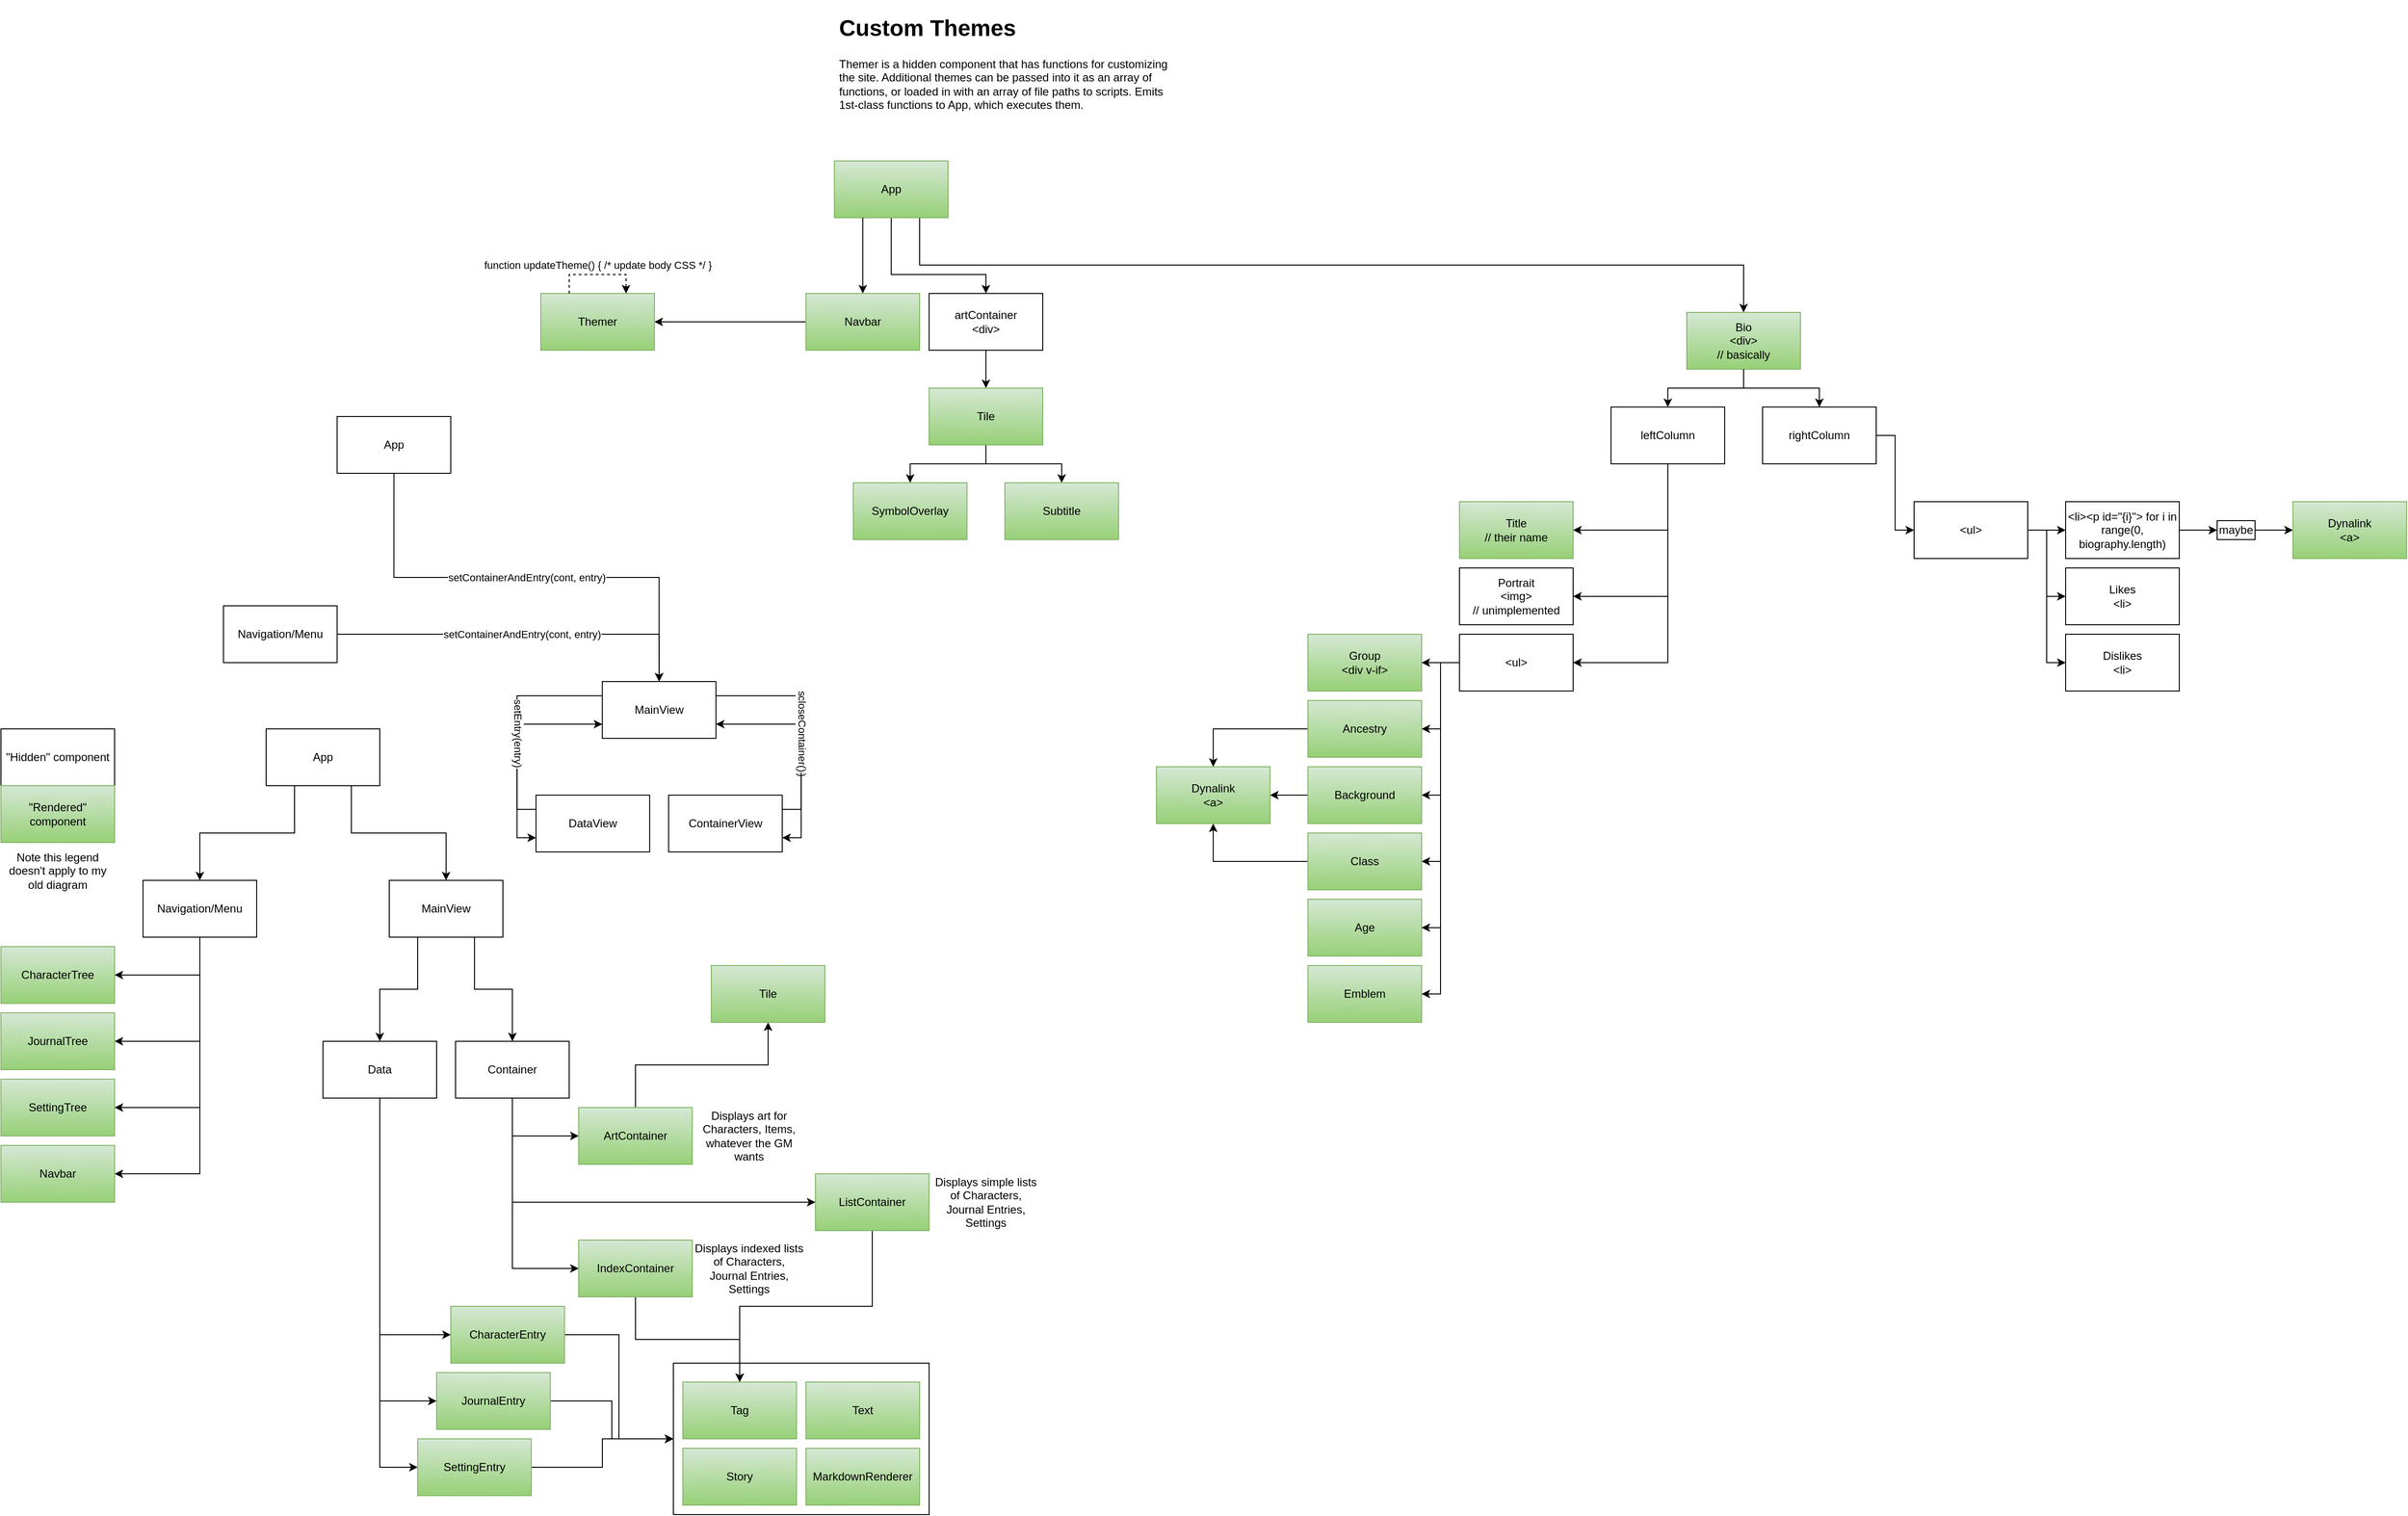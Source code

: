 <mxfile version="24.7.8" pages="2">
  <diagram name="components" id="ouwenbafjY0MVjLhUz1u">
    <mxGraphModel dx="4037" dy="3053" grid="1" gridSize="10" guides="1" tooltips="1" connect="1" arrows="1" fold="1" page="1" pageScale="1" pageWidth="850" pageHeight="1100" math="0" shadow="0">
      <root>
        <mxCell id="0" />
        <mxCell id="1" parent="0" />
        <mxCell id="Bl8FZD0ZV-Bx4sgZ9ev_-28" value="" style="rounded=0;whiteSpace=wrap;html=1;" vertex="1" parent="1">
          <mxGeometry x="-130" y="1310" width="270" height="160" as="geometry" />
        </mxCell>
        <mxCell id="5mgy_sJOqEItBZ4C_Sm8-16" style="edgeStyle=orthogonalEdgeStyle;rounded=0;orthogonalLoop=1;jettySize=auto;html=1;exitX=0.75;exitY=1;exitDx=0;exitDy=0;entryX=0.5;entryY=0;entryDx=0;entryDy=0;" parent="1" source="5mgy_sJOqEItBZ4C_Sm8-1" target="5mgy_sJOqEItBZ4C_Sm8-12" edge="1">
          <mxGeometry relative="1" as="geometry" />
        </mxCell>
        <mxCell id="5mgy_sJOqEItBZ4C_Sm8-19" style="edgeStyle=orthogonalEdgeStyle;rounded=0;orthogonalLoop=1;jettySize=auto;html=1;exitX=0.5;exitY=1;exitDx=0;exitDy=0;entryX=0.5;entryY=0;entryDx=0;entryDy=0;" parent="1" source="5mgy_sJOqEItBZ4C_Sm8-1" target="vN7V1DJsPOjtUJlF1pLi-1" edge="1">
          <mxGeometry relative="1" as="geometry">
            <Array as="points">
              <mxPoint x="100" y="160" />
              <mxPoint x="200" y="160" />
            </Array>
          </mxGeometry>
        </mxCell>
        <mxCell id="jE1srkqSyDaYgemKKpCi-2" value="" style="edgeStyle=orthogonalEdgeStyle;rounded=0;orthogonalLoop=1;jettySize=auto;html=1;exitX=0;exitY=0.5;exitDx=0;exitDy=0;entryX=1;entryY=0.5;entryDx=0;entryDy=0;" parent="1" source="5mgy_sJOqEItBZ4C_Sm8-2" target="jE1srkqSyDaYgemKKpCi-1" edge="1">
          <mxGeometry relative="1" as="geometry" />
        </mxCell>
        <mxCell id="5mgy_sJOqEItBZ4C_Sm8-1" value="App" style="rounded=0;whiteSpace=wrap;html=1;fillColor=#d5e8d4;strokeColor=#82b366;gradientColor=#97d077;fontColor=#000000;" parent="1" vertex="1">
          <mxGeometry x="40" y="40" width="120" height="60" as="geometry" />
        </mxCell>
        <mxCell id="5mgy_sJOqEItBZ4C_Sm8-15" style="edgeStyle=orthogonalEdgeStyle;rounded=0;orthogonalLoop=1;jettySize=auto;html=1;exitX=0.25;exitY=1;exitDx=0;exitDy=0;" parent="1" source="5mgy_sJOqEItBZ4C_Sm8-1" target="5mgy_sJOqEItBZ4C_Sm8-2" edge="1">
          <mxGeometry relative="1" as="geometry" />
        </mxCell>
        <mxCell id="5mgy_sJOqEItBZ4C_Sm8-2" value="Navbar" style="rounded=0;whiteSpace=wrap;html=1;fillColor=#d5e8d4;strokeColor=#82b366;gradientColor=#97d077;fontColor=#000000;" parent="1" vertex="1">
          <mxGeometry x="10" y="180" width="120" height="60" as="geometry" />
        </mxCell>
        <mxCell id="5mgy_sJOqEItBZ4C_Sm8-3" value="Age" style="rounded=0;whiteSpace=wrap;html=1;fillColor=#d5e8d4;strokeColor=#82b366;gradientColor=#97d077;fontColor=#000000;" parent="1" vertex="1">
          <mxGeometry x="540" y="820" width="120" height="60" as="geometry" />
        </mxCell>
        <mxCell id="5mgy_sJOqEItBZ4C_Sm8-4" value="Dynalink&lt;br&gt;&amp;lt;a&amp;gt;" style="rounded=0;whiteSpace=wrap;html=1;fillColor=#d5e8d4;strokeColor=#82b366;gradientColor=#97d077;fontColor=#000000;" parent="1" vertex="1">
          <mxGeometry x="380" y="680" width="120" height="60" as="geometry" />
        </mxCell>
        <mxCell id="5mgy_sJOqEItBZ4C_Sm8-14" style="edgeStyle=orthogonalEdgeStyle;rounded=0;orthogonalLoop=1;jettySize=auto;html=1;entryX=0.5;entryY=0;entryDx=0;entryDy=0;" parent="1" source="5mgy_sJOqEItBZ4C_Sm8-7" target="5mgy_sJOqEItBZ4C_Sm8-9" edge="1">
          <mxGeometry relative="1" as="geometry" />
        </mxCell>
        <mxCell id="ksdL5RVhRU_loUHVLGZt-2" value="" style="edgeStyle=orthogonalEdgeStyle;rounded=0;orthogonalLoop=1;jettySize=auto;html=1;" parent="1" source="5mgy_sJOqEItBZ4C_Sm8-7" target="ksdL5RVhRU_loUHVLGZt-1" edge="1">
          <mxGeometry relative="1" as="geometry" />
        </mxCell>
        <mxCell id="5mgy_sJOqEItBZ4C_Sm8-7" value="Tile" style="rounded=0;whiteSpace=wrap;html=1;fillColor=#d5e8d4;strokeColor=#82b366;gradientColor=#97d077;fontColor=#000000;" parent="1" vertex="1">
          <mxGeometry x="140" y="280" width="120" height="60" as="geometry" />
        </mxCell>
        <mxCell id="5mgy_sJOqEItBZ4C_Sm8-9" value="Subtitle" style="rounded=0;whiteSpace=wrap;html=1;fillColor=#d5e8d4;strokeColor=#82b366;gradientColor=#97d077;fontColor=#000000;" parent="1" vertex="1">
          <mxGeometry x="220" y="380" width="120" height="60" as="geometry" />
        </mxCell>
        <mxCell id="5mgy_sJOqEItBZ4C_Sm8-11" value="Emblem" style="rounded=0;whiteSpace=wrap;html=1;fillColor=#d5e8d4;strokeColor=#82b366;gradientColor=#97d077;fontColor=#000000;" parent="1" vertex="1">
          <mxGeometry x="540" y="890" width="120" height="60" as="geometry" />
        </mxCell>
        <mxCell id="5mgy_sJOqEItBZ4C_Sm8-17" style="edgeStyle=orthogonalEdgeStyle;rounded=0;orthogonalLoop=1;jettySize=auto;html=1;entryX=1;entryY=0.5;entryDx=0;entryDy=0;exitX=0;exitY=0.5;exitDx=0;exitDy=0;" parent="1" source="5mgy_sJOqEItBZ4C_Sm8-31" target="5mgy_sJOqEItBZ4C_Sm8-3" edge="1">
          <mxGeometry relative="1" as="geometry" />
        </mxCell>
        <mxCell id="5mgy_sJOqEItBZ4C_Sm8-18" style="edgeStyle=orthogonalEdgeStyle;rounded=0;orthogonalLoop=1;jettySize=auto;html=1;exitX=0;exitY=0.5;exitDx=0;exitDy=0;entryX=1;entryY=0.5;entryDx=0;entryDy=0;" parent="1" source="5mgy_sJOqEItBZ4C_Sm8-31" target="5mgy_sJOqEItBZ4C_Sm8-11" edge="1">
          <mxGeometry relative="1" as="geometry" />
        </mxCell>
        <mxCell id="5mgy_sJOqEItBZ4C_Sm8-22" style="edgeStyle=orthogonalEdgeStyle;rounded=0;orthogonalLoop=1;jettySize=auto;html=1;exitX=0.5;exitY=1;exitDx=0;exitDy=0;entryX=1;entryY=0.5;entryDx=0;entryDy=0;" parent="1" source="5mgy_sJOqEItBZ4C_Sm8-34" target="5mgy_sJOqEItBZ4C_Sm8-31" edge="1">
          <mxGeometry relative="1" as="geometry" />
        </mxCell>
        <mxCell id="5mgy_sJOqEItBZ4C_Sm8-27" style="edgeStyle=orthogonalEdgeStyle;rounded=0;orthogonalLoop=1;jettySize=auto;html=1;exitX=0;exitY=0.5;exitDx=0;exitDy=0;entryX=1;entryY=0.5;entryDx=0;entryDy=0;" parent="1" source="5mgy_sJOqEItBZ4C_Sm8-31" target="5mgy_sJOqEItBZ4C_Sm8-23" edge="1">
          <mxGeometry relative="1" as="geometry" />
        </mxCell>
        <mxCell id="5mgy_sJOqEItBZ4C_Sm8-28" style="edgeStyle=orthogonalEdgeStyle;rounded=0;orthogonalLoop=1;jettySize=auto;html=1;exitX=0;exitY=0.5;exitDx=0;exitDy=0;entryX=1;entryY=0.5;entryDx=0;entryDy=0;" parent="1" source="5mgy_sJOqEItBZ4C_Sm8-31" target="5mgy_sJOqEItBZ4C_Sm8-24" edge="1">
          <mxGeometry relative="1" as="geometry" />
        </mxCell>
        <mxCell id="5mgy_sJOqEItBZ4C_Sm8-12" value="Bio&lt;br&gt;&amp;lt;div&amp;gt;&lt;br&gt;// basically" style="rounded=0;whiteSpace=wrap;html=1;fillColor=#d5e8d4;strokeColor=#82b366;gradientColor=#97d077;fontColor=#000000;" parent="1" vertex="1">
          <mxGeometry x="940" y="200" width="120" height="60" as="geometry" />
        </mxCell>
        <mxCell id="5mgy_sJOqEItBZ4C_Sm8-21" value="" style="edgeStyle=orthogonalEdgeStyle;rounded=0;orthogonalLoop=1;jettySize=auto;html=1;exitX=0;exitY=0.5;exitDx=0;exitDy=0;" parent="1" source="5mgy_sJOqEItBZ4C_Sm8-20" target="5mgy_sJOqEItBZ4C_Sm8-4" edge="1">
          <mxGeometry relative="1" as="geometry">
            <mxPoint x="359.966" y="530.0" as="targetPoint" />
          </mxGeometry>
        </mxCell>
        <mxCell id="5mgy_sJOqEItBZ4C_Sm8-20" value="Ancestry" style="rounded=0;whiteSpace=wrap;html=1;fillColor=#d5e8d4;strokeColor=#82b366;gradientColor=#97d077;fontColor=#000000;" parent="1" vertex="1">
          <mxGeometry x="540" y="610" width="120" height="60" as="geometry" />
        </mxCell>
        <mxCell id="5mgy_sJOqEItBZ4C_Sm8-25" style="edgeStyle=orthogonalEdgeStyle;rounded=0;orthogonalLoop=1;jettySize=auto;html=1;exitX=0;exitY=0.5;exitDx=0;exitDy=0;" parent="1" source="5mgy_sJOqEItBZ4C_Sm8-23" target="5mgy_sJOqEItBZ4C_Sm8-4" edge="1">
          <mxGeometry relative="1" as="geometry">
            <mxPoint x="420.0" y="560.0" as="targetPoint" />
          </mxGeometry>
        </mxCell>
        <mxCell id="5mgy_sJOqEItBZ4C_Sm8-23" value="Background" style="rounded=0;whiteSpace=wrap;html=1;fillColor=#d5e8d4;strokeColor=#82b366;gradientColor=#97d077;fontColor=#000000;" parent="1" vertex="1">
          <mxGeometry x="540" y="680" width="120" height="60" as="geometry" />
        </mxCell>
        <mxCell id="5mgy_sJOqEItBZ4C_Sm8-26" style="edgeStyle=orthogonalEdgeStyle;rounded=0;orthogonalLoop=1;jettySize=auto;html=1;exitX=0;exitY=0.5;exitDx=0;exitDy=0;" parent="1" source="5mgy_sJOqEItBZ4C_Sm8-24" target="5mgy_sJOqEItBZ4C_Sm8-4" edge="1">
          <mxGeometry relative="1" as="geometry">
            <mxPoint x="359.966" y="590.0" as="targetPoint" />
          </mxGeometry>
        </mxCell>
        <mxCell id="5mgy_sJOqEItBZ4C_Sm8-24" value="Class" style="rounded=0;whiteSpace=wrap;html=1;fillColor=#d5e8d4;strokeColor=#82b366;gradientColor=#97d077;fontColor=#000000;" parent="1" vertex="1">
          <mxGeometry x="540" y="750" width="120" height="60" as="geometry" />
        </mxCell>
        <mxCell id="5mgy_sJOqEItBZ4C_Sm8-32" style="edgeStyle=orthogonalEdgeStyle;rounded=0;orthogonalLoop=1;jettySize=auto;html=1;exitX=0;exitY=0.5;exitDx=0;exitDy=0;entryX=1;entryY=0.5;entryDx=0;entryDy=0;" parent="1" source="5mgy_sJOqEItBZ4C_Sm8-31" target="5mgy_sJOqEItBZ4C_Sm8-20" edge="1">
          <mxGeometry relative="1" as="geometry" />
        </mxCell>
        <mxCell id="9SMMazilZ09QwtvP4KYV-7" style="edgeStyle=orthogonalEdgeStyle;rounded=0;orthogonalLoop=1;jettySize=auto;html=1;exitX=0;exitY=0.5;exitDx=0;exitDy=0;entryX=1;entryY=0.5;entryDx=0;entryDy=0;" parent="1" source="5mgy_sJOqEItBZ4C_Sm8-31" target="9SMMazilZ09QwtvP4KYV-6" edge="1">
          <mxGeometry relative="1" as="geometry" />
        </mxCell>
        <mxCell id="5mgy_sJOqEItBZ4C_Sm8-31" value="&amp;lt;ul&amp;gt;" style="rounded=0;whiteSpace=wrap;html=1;" parent="1" vertex="1">
          <mxGeometry x="700" y="540" width="120" height="60" as="geometry" />
        </mxCell>
        <mxCell id="5mgy_sJOqEItBZ4C_Sm8-40" style="edgeStyle=orthogonalEdgeStyle;rounded=0;orthogonalLoop=1;jettySize=auto;html=1;entryX=0.5;entryY=0;entryDx=0;entryDy=0;exitX=0.5;exitY=1;exitDx=0;exitDy=0;" parent="1" source="5mgy_sJOqEItBZ4C_Sm8-12" target="5mgy_sJOqEItBZ4C_Sm8-33" edge="1">
          <mxGeometry relative="1" as="geometry">
            <mxPoint x="440" y="350" as="sourcePoint" />
          </mxGeometry>
        </mxCell>
        <mxCell id="5mgy_sJOqEItBZ4C_Sm8-42" style="edgeStyle=orthogonalEdgeStyle;rounded=0;orthogonalLoop=1;jettySize=auto;html=1;entryX=0;entryY=0.5;entryDx=0;entryDy=0;" parent="1" source="5mgy_sJOqEItBZ4C_Sm8-33" target="5mgy_sJOqEItBZ4C_Sm8-41" edge="1">
          <mxGeometry relative="1" as="geometry" />
        </mxCell>
        <mxCell id="5mgy_sJOqEItBZ4C_Sm8-33" value="rightColumn" style="rounded=0;whiteSpace=wrap;html=1;" parent="1" vertex="1">
          <mxGeometry x="1020" y="300" width="120" height="60" as="geometry" />
        </mxCell>
        <mxCell id="5mgy_sJOqEItBZ4C_Sm8-36" style="edgeStyle=orthogonalEdgeStyle;rounded=0;orthogonalLoop=1;jettySize=auto;html=1;exitX=0.5;exitY=1;exitDx=0;exitDy=0;entryX=1;entryY=0.5;entryDx=0;entryDy=0;" parent="1" source="5mgy_sJOqEItBZ4C_Sm8-34" target="5mgy_sJOqEItBZ4C_Sm8-51" edge="1">
          <mxGeometry relative="1" as="geometry">
            <mxPoint x="260" y="430" as="targetPoint" />
          </mxGeometry>
        </mxCell>
        <mxCell id="5mgy_sJOqEItBZ4C_Sm8-38" style="edgeStyle=orthogonalEdgeStyle;rounded=0;orthogonalLoop=1;jettySize=auto;html=1;exitX=0.5;exitY=1;exitDx=0;exitDy=0;entryX=1;entryY=0.5;entryDx=0;entryDy=0;" parent="1" source="5mgy_sJOqEItBZ4C_Sm8-34" target="5mgy_sJOqEItBZ4C_Sm8-37" edge="1">
          <mxGeometry relative="1" as="geometry" />
        </mxCell>
        <mxCell id="5mgy_sJOqEItBZ4C_Sm8-39" style="edgeStyle=orthogonalEdgeStyle;rounded=0;orthogonalLoop=1;jettySize=auto;html=1;exitX=0.5;exitY=1;exitDx=0;exitDy=0;entryX=0.5;entryY=0;entryDx=0;entryDy=0;" parent="1" source="5mgy_sJOqEItBZ4C_Sm8-12" target="5mgy_sJOqEItBZ4C_Sm8-34" edge="1">
          <mxGeometry relative="1" as="geometry" />
        </mxCell>
        <mxCell id="5mgy_sJOqEItBZ4C_Sm8-34" value="leftColumn" style="rounded=0;whiteSpace=wrap;html=1;" parent="1" vertex="1">
          <mxGeometry x="860" y="300" width="120" height="60" as="geometry" />
        </mxCell>
        <mxCell id="5mgy_sJOqEItBZ4C_Sm8-37" value="Portrait&lt;br&gt;&amp;lt;img&amp;gt;&lt;br&gt;// unimplemented" style="rounded=0;whiteSpace=wrap;html=1;" parent="1" vertex="1">
          <mxGeometry x="700" y="470" width="120" height="60" as="geometry" />
        </mxCell>
        <mxCell id="5mgy_sJOqEItBZ4C_Sm8-44" style="edgeStyle=orthogonalEdgeStyle;rounded=0;orthogonalLoop=1;jettySize=auto;html=1;entryX=0;entryY=0.5;entryDx=0;entryDy=0;" parent="1" source="5mgy_sJOqEItBZ4C_Sm8-41" target="5mgy_sJOqEItBZ4C_Sm8-43" edge="1">
          <mxGeometry relative="1" as="geometry" />
        </mxCell>
        <mxCell id="9SMMazilZ09QwtvP4KYV-4" style="edgeStyle=orthogonalEdgeStyle;rounded=0;orthogonalLoop=1;jettySize=auto;html=1;exitX=1;exitY=0.5;exitDx=0;exitDy=0;entryX=0;entryY=0.5;entryDx=0;entryDy=0;" parent="1" source="5mgy_sJOqEItBZ4C_Sm8-41" target="9SMMazilZ09QwtvP4KYV-1" edge="1">
          <mxGeometry relative="1" as="geometry" />
        </mxCell>
        <mxCell id="9SMMazilZ09QwtvP4KYV-5" style="edgeStyle=orthogonalEdgeStyle;rounded=0;orthogonalLoop=1;jettySize=auto;html=1;exitX=1;exitY=0.5;exitDx=0;exitDy=0;entryX=0;entryY=0.5;entryDx=0;entryDy=0;" parent="1" source="5mgy_sJOqEItBZ4C_Sm8-41" target="9SMMazilZ09QwtvP4KYV-2" edge="1">
          <mxGeometry relative="1" as="geometry" />
        </mxCell>
        <mxCell id="5mgy_sJOqEItBZ4C_Sm8-41" value="&amp;lt;ul&amp;gt;" style="rounded=0;whiteSpace=wrap;html=1;" parent="1" vertex="1">
          <mxGeometry x="1180" y="400" width="120" height="60" as="geometry" />
        </mxCell>
        <mxCell id="5mgy_sJOqEItBZ4C_Sm8-46" style="edgeStyle=orthogonalEdgeStyle;rounded=0;orthogonalLoop=1;jettySize=auto;html=1;entryX=0;entryY=0.5;entryDx=0;entryDy=0;" parent="1" source="5mgy_sJOqEItBZ4C_Sm8-43" target="5mgy_sJOqEItBZ4C_Sm8-45" edge="1">
          <mxGeometry relative="1" as="geometry" />
        </mxCell>
        <mxCell id="5mgy_sJOqEItBZ4C_Sm8-43" value="&amp;lt;li&amp;gt;&amp;lt;p id=&quot;{i}&quot;&amp;gt; for i in range(0, biography.length)" style="rounded=0;whiteSpace=wrap;html=1;" parent="1" vertex="1">
          <mxGeometry x="1340" y="400" width="120" height="60" as="geometry" />
        </mxCell>
        <mxCell id="5mgy_sJOqEItBZ4C_Sm8-48" value="" style="edgeStyle=orthogonalEdgeStyle;rounded=0;orthogonalLoop=1;jettySize=auto;html=1;" parent="1" source="5mgy_sJOqEItBZ4C_Sm8-45" target="5mgy_sJOqEItBZ4C_Sm8-47" edge="1">
          <mxGeometry relative="1" as="geometry" />
        </mxCell>
        <mxCell id="5mgy_sJOqEItBZ4C_Sm8-45" value="maybe" style="rounded=0;whiteSpace=wrap;html=1;" parent="1" vertex="1">
          <mxGeometry x="1500" y="420" width="40" height="20" as="geometry" />
        </mxCell>
        <mxCell id="5mgy_sJOqEItBZ4C_Sm8-47" value="Dynalink&lt;br&gt;&amp;lt;a&amp;gt;" style="rounded=0;whiteSpace=wrap;html=1;fillColor=#d5e8d4;strokeColor=#82b366;gradientColor=#97d077;fontColor=#000000;" parent="1" vertex="1">
          <mxGeometry x="1580" y="400" width="120" height="60" as="geometry" />
        </mxCell>
        <mxCell id="5mgy_sJOqEItBZ4C_Sm8-51" value="&lt;div&gt;Title&lt;/div&gt;&lt;div&gt;// their name&lt;/div&gt;" style="rounded=0;whiteSpace=wrap;html=1;fillColor=#d5e8d4;strokeColor=#82b366;gradientColor=#97d077;fontColor=#000000;" parent="1" vertex="1">
          <mxGeometry x="700" y="400" width="120" height="60" as="geometry" />
        </mxCell>
        <mxCell id="9SMMazilZ09QwtvP4KYV-1" value="Likes&lt;br&gt;&amp;lt;li&amp;gt;" style="rounded=0;whiteSpace=wrap;html=1;" parent="1" vertex="1">
          <mxGeometry x="1340" y="470" width="120" height="60" as="geometry" />
        </mxCell>
        <mxCell id="9SMMazilZ09QwtvP4KYV-2" value="Dislikes&lt;br&gt;&amp;lt;li&amp;gt;" style="rounded=0;whiteSpace=wrap;html=1;" parent="1" vertex="1">
          <mxGeometry x="1340" y="540" width="120" height="60" as="geometry" />
        </mxCell>
        <mxCell id="9SMMazilZ09QwtvP4KYV-6" value="Group&lt;br&gt;&amp;lt;div v-if&amp;gt;" style="rounded=0;whiteSpace=wrap;html=1;fillColor=#d5e8d4;strokeColor=#82b366;gradientColor=#97d077;fontColor=#000000;" parent="1" vertex="1">
          <mxGeometry x="540" y="540" width="120" height="60" as="geometry" />
        </mxCell>
        <mxCell id="vN7V1DJsPOjtUJlF1pLi-2" style="edgeStyle=orthogonalEdgeStyle;rounded=0;orthogonalLoop=1;jettySize=auto;html=1;exitX=0.5;exitY=1;exitDx=0;exitDy=0;entryX=0.5;entryY=0;entryDx=0;entryDy=0;" parent="1" source="vN7V1DJsPOjtUJlF1pLi-1" target="5mgy_sJOqEItBZ4C_Sm8-7" edge="1">
          <mxGeometry relative="1" as="geometry" />
        </mxCell>
        <mxCell id="vN7V1DJsPOjtUJlF1pLi-1" value="artContainer&lt;br&gt;&amp;lt;div&amp;gt;" style="rounded=0;whiteSpace=wrap;html=1;" parent="1" vertex="1">
          <mxGeometry x="140" y="180" width="120" height="60" as="geometry" />
        </mxCell>
        <mxCell id="ksdL5RVhRU_loUHVLGZt-1" value="SymbolOverlay" style="rounded=0;whiteSpace=wrap;html=1;fillColor=#d5e8d4;strokeColor=#82b366;gradientColor=#97d077;fontColor=#000000;" parent="1" vertex="1">
          <mxGeometry x="60" y="380" width="120" height="60" as="geometry" />
        </mxCell>
        <mxCell id="jE1srkqSyDaYgemKKpCi-1" value="Themer" style="rounded=0;whiteSpace=wrap;html=1;fillColor=#d5e8d4;strokeColor=#82b366;gradientColor=#97d077;fontColor=#000000;" parent="1" vertex="1">
          <mxGeometry x="-270" y="180" width="120" height="60" as="geometry" />
        </mxCell>
        <mxCell id="jE1srkqSyDaYgemKKpCi-3" value="" style="endArrow=classic;dashed=1;html=1;rounded=0;exitX=0.25;exitY=0;exitDx=0;exitDy=0;entryX=0.75;entryY=0;entryDx=0;entryDy=0;endFill=1;" parent="1" source="jE1srkqSyDaYgemKKpCi-1" target="jE1srkqSyDaYgemKKpCi-1" edge="1">
          <mxGeometry width="50" height="50" relative="1" as="geometry">
            <mxPoint x="-220.0" y="170.0" as="sourcePoint" />
            <mxPoint x="70.0" y="170.0" as="targetPoint" />
            <Array as="points">
              <mxPoint x="-240" y="160" />
              <mxPoint x="-180" y="160" />
            </Array>
          </mxGeometry>
        </mxCell>
        <mxCell id="jE1srkqSyDaYgemKKpCi-5" value="function updateTheme() { /* update body CSS */ }" style="edgeLabel;html=1;align=center;verticalAlign=middle;resizable=0;points=[];" parent="jE1srkqSyDaYgemKKpCi-3" vertex="1" connectable="0">
          <mxGeometry x="0.097" relative="1" as="geometry">
            <mxPoint x="-5" y="-10" as="offset" />
          </mxGeometry>
        </mxCell>
        <mxCell id="jE1srkqSyDaYgemKKpCi-4" value="&lt;h1&gt;Custom Themes&lt;/h1&gt;&lt;p&gt;Themer is a hidden component that has functions for customizing the site. Additional themes can be passed into it as an array of functions, or loaded in with an array of file paths to scripts. Emits 1st-class functions to App, which executes them.&lt;/p&gt;" style="text;html=1;strokeColor=none;fillColor=none;spacing=5;spacingTop=-20;whiteSpace=wrap;overflow=hidden;rounded=0;" parent="1" vertex="1">
          <mxGeometry x="40" y="-120" width="360" height="120" as="geometry" />
        </mxCell>
        <mxCell id="zrPby0omhZ4IttEVEKyj-3" style="edgeStyle=orthogonalEdgeStyle;rounded=0;orthogonalLoop=1;jettySize=auto;html=1;exitX=0.75;exitY=1;exitDx=0;exitDy=0;entryX=0.5;entryY=0;entryDx=0;entryDy=0;" parent="1" source="Bl8FZD0ZV-Bx4sgZ9ev_-10" target="zrPby0omhZ4IttEVEKyj-2" edge="1">
          <mxGeometry relative="1" as="geometry" />
        </mxCell>
        <mxCell id="zrPby0omhZ4IttEVEKyj-6" style="edgeStyle=orthogonalEdgeStyle;rounded=0;orthogonalLoop=1;jettySize=auto;html=1;exitX=0.75;exitY=1;exitDx=0;exitDy=0;entryX=0.5;entryY=0;entryDx=0;entryDy=0;" parent="1" source="zrPby0omhZ4IttEVEKyj-1" target="Bl8FZD0ZV-Bx4sgZ9ev_-10" edge="1">
          <mxGeometry relative="1" as="geometry" />
        </mxCell>
        <mxCell id="zrPby0omhZ4IttEVEKyj-7" style="edgeStyle=orthogonalEdgeStyle;rounded=0;orthogonalLoop=1;jettySize=auto;html=1;exitX=0.25;exitY=1;exitDx=0;exitDy=0;entryX=0.5;entryY=0;entryDx=0;entryDy=0;" parent="1" source="zrPby0omhZ4IttEVEKyj-1" target="zrPby0omhZ4IttEVEKyj-5" edge="1">
          <mxGeometry relative="1" as="geometry" />
        </mxCell>
        <mxCell id="zrPby0omhZ4IttEVEKyj-1" value="App" style="rounded=0;whiteSpace=wrap;html=1;" parent="1" vertex="1">
          <mxGeometry x="-560" y="640" width="120" height="60" as="geometry" />
        </mxCell>
        <mxCell id="zrPby0omhZ4IttEVEKyj-23" style="edgeStyle=orthogonalEdgeStyle;rounded=0;orthogonalLoop=1;jettySize=auto;html=1;exitX=0.5;exitY=1;exitDx=0;exitDy=0;entryX=0;entryY=0.5;entryDx=0;entryDy=0;" parent="1" source="zrPby0omhZ4IttEVEKyj-2" target="zrPby0omhZ4IttEVEKyj-20" edge="1">
          <mxGeometry relative="1" as="geometry" />
        </mxCell>
        <mxCell id="zrPby0omhZ4IttEVEKyj-24" style="edgeStyle=orthogonalEdgeStyle;rounded=0;orthogonalLoop=1;jettySize=auto;html=1;exitX=0.5;exitY=1;exitDx=0;exitDy=0;entryX=0;entryY=0.5;entryDx=0;entryDy=0;" parent="1" source="zrPby0omhZ4IttEVEKyj-2" target="zrPby0omhZ4IttEVEKyj-21" edge="1">
          <mxGeometry relative="1" as="geometry" />
        </mxCell>
        <mxCell id="zrPby0omhZ4IttEVEKyj-25" style="edgeStyle=orthogonalEdgeStyle;rounded=0;orthogonalLoop=1;jettySize=auto;html=1;exitX=0.5;exitY=1;exitDx=0;exitDy=0;entryX=0;entryY=0.5;entryDx=0;entryDy=0;" parent="1" source="zrPby0omhZ4IttEVEKyj-2" target="zrPby0omhZ4IttEVEKyj-22" edge="1">
          <mxGeometry relative="1" as="geometry" />
        </mxCell>
        <mxCell id="zrPby0omhZ4IttEVEKyj-2" value="Container" style="rounded=0;whiteSpace=wrap;html=1;" parent="1" vertex="1">
          <mxGeometry x="-360" y="970" width="120" height="60" as="geometry" />
        </mxCell>
        <mxCell id="zrPby0omhZ4IttEVEKyj-15" style="edgeStyle=orthogonalEdgeStyle;rounded=0;orthogonalLoop=1;jettySize=auto;html=1;exitX=0.5;exitY=1;exitDx=0;exitDy=0;entryX=0;entryY=0.5;entryDx=0;entryDy=0;" parent="1" source="zrPby0omhZ4IttEVEKyj-4" target="zrPby0omhZ4IttEVEKyj-14" edge="1">
          <mxGeometry relative="1" as="geometry">
            <mxPoint x="-420" y="1120" as="targetPoint" />
          </mxGeometry>
        </mxCell>
        <mxCell id="zrPby0omhZ4IttEVEKyj-18" style="edgeStyle=orthogonalEdgeStyle;rounded=0;orthogonalLoop=1;jettySize=auto;html=1;exitX=0.5;exitY=1;exitDx=0;exitDy=0;entryX=0;entryY=0.5;entryDx=0;entryDy=0;" parent="1" source="zrPby0omhZ4IttEVEKyj-4" target="zrPby0omhZ4IttEVEKyj-16" edge="1">
          <mxGeometry relative="1" as="geometry" />
        </mxCell>
        <mxCell id="zrPby0omhZ4IttEVEKyj-19" style="edgeStyle=orthogonalEdgeStyle;rounded=0;orthogonalLoop=1;jettySize=auto;html=1;exitX=0.5;exitY=1;exitDx=0;exitDy=0;entryX=0;entryY=0.5;entryDx=0;entryDy=0;" parent="1" source="zrPby0omhZ4IttEVEKyj-4" target="zrPby0omhZ4IttEVEKyj-17" edge="1">
          <mxGeometry relative="1" as="geometry" />
        </mxCell>
        <mxCell id="zrPby0omhZ4IttEVEKyj-4" value="Data" style="rounded=0;whiteSpace=wrap;html=1;" parent="1" vertex="1">
          <mxGeometry x="-500" y="970" width="120" height="60" as="geometry" />
        </mxCell>
        <mxCell id="zrPby0omhZ4IttEVEKyj-9" style="edgeStyle=orthogonalEdgeStyle;rounded=0;orthogonalLoop=1;jettySize=auto;html=1;exitX=0.5;exitY=1;exitDx=0;exitDy=0;entryX=1;entryY=0.5;entryDx=0;entryDy=0;" parent="1" source="zrPby0omhZ4IttEVEKyj-5" target="zrPby0omhZ4IttEVEKyj-8" edge="1">
          <mxGeometry relative="1" as="geometry" />
        </mxCell>
        <mxCell id="zrPby0omhZ4IttEVEKyj-12" style="edgeStyle=orthogonalEdgeStyle;rounded=0;orthogonalLoop=1;jettySize=auto;html=1;exitX=0.5;exitY=1;exitDx=0;exitDy=0;entryX=1;entryY=0.5;entryDx=0;entryDy=0;" parent="1" source="zrPby0omhZ4IttEVEKyj-5" target="zrPby0omhZ4IttEVEKyj-10" edge="1">
          <mxGeometry relative="1" as="geometry" />
        </mxCell>
        <mxCell id="zrPby0omhZ4IttEVEKyj-13" style="edgeStyle=orthogonalEdgeStyle;rounded=0;orthogonalLoop=1;jettySize=auto;html=1;exitX=0.5;exitY=1;exitDx=0;exitDy=0;entryX=1;entryY=0.5;entryDx=0;entryDy=0;" parent="1" source="zrPby0omhZ4IttEVEKyj-5" target="zrPby0omhZ4IttEVEKyj-11" edge="1">
          <mxGeometry relative="1" as="geometry" />
        </mxCell>
        <mxCell id="zrPby0omhZ4IttEVEKyj-35" style="edgeStyle=orthogonalEdgeStyle;rounded=0;orthogonalLoop=1;jettySize=auto;html=1;exitX=0.5;exitY=1;exitDx=0;exitDy=0;entryX=1;entryY=0.5;entryDx=0;entryDy=0;" parent="1" source="zrPby0omhZ4IttEVEKyj-5" target="zrPby0omhZ4IttEVEKyj-34" edge="1">
          <mxGeometry relative="1" as="geometry" />
        </mxCell>
        <mxCell id="zrPby0omhZ4IttEVEKyj-5" value="Navigation/Menu" style="rounded=0;whiteSpace=wrap;html=1;" parent="1" vertex="1">
          <mxGeometry x="-690" y="800" width="120" height="60" as="geometry" />
        </mxCell>
        <mxCell id="zrPby0omhZ4IttEVEKyj-8" value="CharacterTree" style="rounded=0;whiteSpace=wrap;html=1;fillColor=#d5e8d4;strokeColor=#82b366;gradientColor=#97d077;fontColor=#000000;" parent="1" vertex="1">
          <mxGeometry x="-840" y="870" width="120" height="60" as="geometry" />
        </mxCell>
        <mxCell id="zrPby0omhZ4IttEVEKyj-10" value="JournalTree" style="rounded=0;whiteSpace=wrap;html=1;fillColor=#d5e8d4;strokeColor=#82b366;gradientColor=#97d077;fontColor=#000000;" parent="1" vertex="1">
          <mxGeometry x="-840" y="940" width="120" height="60" as="geometry" />
        </mxCell>
        <mxCell id="zrPby0omhZ4IttEVEKyj-11" value="SettingTree" style="rounded=0;whiteSpace=wrap;html=1;fillColor=#d5e8d4;strokeColor=#82b366;gradientColor=#97d077;fontColor=#000000;" parent="1" vertex="1">
          <mxGeometry x="-840" y="1010" width="120" height="60" as="geometry" />
        </mxCell>
        <mxCell id="Bl8FZD0ZV-Bx4sgZ9ev_-29" style="edgeStyle=orthogonalEdgeStyle;rounded=0;orthogonalLoop=1;jettySize=auto;html=1;exitX=1;exitY=0.5;exitDx=0;exitDy=0;entryX=0;entryY=0.5;entryDx=0;entryDy=0;" edge="1" parent="1" source="zrPby0omhZ4IttEVEKyj-14" target="Bl8FZD0ZV-Bx4sgZ9ev_-28">
          <mxGeometry relative="1" as="geometry" />
        </mxCell>
        <mxCell id="zrPby0omhZ4IttEVEKyj-14" value="CharacterEntry" style="rounded=0;whiteSpace=wrap;html=1;fillColor=#d5e8d4;strokeColor=#82b366;gradientColor=#97d077;fontColor=#000000;" parent="1" vertex="1">
          <mxGeometry x="-365" y="1250" width="120" height="60" as="geometry" />
        </mxCell>
        <mxCell id="Bl8FZD0ZV-Bx4sgZ9ev_-30" style="edgeStyle=orthogonalEdgeStyle;rounded=0;orthogonalLoop=1;jettySize=auto;html=1;exitX=1;exitY=0.5;exitDx=0;exitDy=0;entryX=0;entryY=0.5;entryDx=0;entryDy=0;" edge="1" parent="1" source="zrPby0omhZ4IttEVEKyj-16" target="Bl8FZD0ZV-Bx4sgZ9ev_-28">
          <mxGeometry relative="1" as="geometry" />
        </mxCell>
        <mxCell id="zrPby0omhZ4IttEVEKyj-16" value="JournalEntry" style="rounded=0;whiteSpace=wrap;html=1;fillColor=#d5e8d4;strokeColor=#82b366;gradientColor=#97d077;fontColor=#000000;" parent="1" vertex="1">
          <mxGeometry x="-380" y="1320" width="120" height="60" as="geometry" />
        </mxCell>
        <mxCell id="Bl8FZD0ZV-Bx4sgZ9ev_-31" style="edgeStyle=orthogonalEdgeStyle;rounded=0;orthogonalLoop=1;jettySize=auto;html=1;exitX=1;exitY=0.5;exitDx=0;exitDy=0;entryX=0;entryY=0.5;entryDx=0;entryDy=0;" edge="1" parent="1" source="zrPby0omhZ4IttEVEKyj-17" target="Bl8FZD0ZV-Bx4sgZ9ev_-28">
          <mxGeometry relative="1" as="geometry">
            <mxPoint x="-200" y="1450" as="targetPoint" />
          </mxGeometry>
        </mxCell>
        <mxCell id="zrPby0omhZ4IttEVEKyj-17" value="SettingEntry" style="rounded=0;whiteSpace=wrap;html=1;fillColor=#d5e8d4;strokeColor=#82b366;gradientColor=#97d077;fontColor=#000000;" parent="1" vertex="1">
          <mxGeometry x="-400" y="1390" width="120" height="60" as="geometry" />
        </mxCell>
        <mxCell id="zrPby0omhZ4IttEVEKyj-44" style="edgeStyle=orthogonalEdgeStyle;rounded=0;orthogonalLoop=1;jettySize=auto;html=1;exitX=0.5;exitY=0;exitDx=0;exitDy=0;entryX=0.5;entryY=1;entryDx=0;entryDy=0;" parent="1" source="zrPby0omhZ4IttEVEKyj-20" target="zrPby0omhZ4IttEVEKyj-43" edge="1">
          <mxGeometry relative="1" as="geometry" />
        </mxCell>
        <mxCell id="zrPby0omhZ4IttEVEKyj-20" value="ArtContainer" style="rounded=0;whiteSpace=wrap;html=1;fillColor=#d5e8d4;strokeColor=#82b366;gradientColor=#97d077;fontColor=#000000;" parent="1" vertex="1">
          <mxGeometry x="-230" y="1040" width="120" height="60" as="geometry" />
        </mxCell>
        <mxCell id="Bl8FZD0ZV-Bx4sgZ9ev_-33" style="edgeStyle=orthogonalEdgeStyle;rounded=0;orthogonalLoop=1;jettySize=auto;html=1;exitX=0.5;exitY=1;exitDx=0;exitDy=0;entryX=0.5;entryY=0;entryDx=0;entryDy=0;" edge="1" parent="1" source="zrPby0omhZ4IttEVEKyj-21" target="zrPby0omhZ4IttEVEKyj-37">
          <mxGeometry relative="1" as="geometry" />
        </mxCell>
        <mxCell id="zrPby0omhZ4IttEVEKyj-21" value="ListContainer" style="rounded=0;whiteSpace=wrap;html=1;fillColor=#d5e8d4;strokeColor=#82b366;gradientColor=#97d077;fontColor=#000000;" parent="1" vertex="1">
          <mxGeometry x="20" y="1110" width="120" height="60" as="geometry" />
        </mxCell>
        <mxCell id="Bl8FZD0ZV-Bx4sgZ9ev_-32" style="edgeStyle=orthogonalEdgeStyle;rounded=0;orthogonalLoop=1;jettySize=auto;html=1;exitX=0.5;exitY=1;exitDx=0;exitDy=0;entryX=0.5;entryY=0;entryDx=0;entryDy=0;" edge="1" parent="1" source="zrPby0omhZ4IttEVEKyj-22" target="zrPby0omhZ4IttEVEKyj-37">
          <mxGeometry relative="1" as="geometry" />
        </mxCell>
        <mxCell id="zrPby0omhZ4IttEVEKyj-22" value="IndexContainer" style="rounded=0;whiteSpace=wrap;html=1;fillColor=#d5e8d4;strokeColor=#82b366;gradientColor=#97d077;fontColor=#000000;" parent="1" vertex="1">
          <mxGeometry x="-230" y="1180" width="120" height="60" as="geometry" />
        </mxCell>
        <mxCell id="zrPby0omhZ4IttEVEKyj-27" value="Displays art for Characters, Items, whatever the GM wants" style="text;html=1;align=center;verticalAlign=middle;whiteSpace=wrap;rounded=0;" parent="1" vertex="1">
          <mxGeometry x="-110" y="1040" width="120" height="60" as="geometry" />
        </mxCell>
        <mxCell id="zrPby0omhZ4IttEVEKyj-28" value="Displays simple lists of Characters, Journal Entries, Settings" style="text;html=1;align=center;verticalAlign=middle;whiteSpace=wrap;rounded=0;" parent="1" vertex="1">
          <mxGeometry x="140" y="1110" width="120" height="60" as="geometry" />
        </mxCell>
        <mxCell id="zrPby0omhZ4IttEVEKyj-29" value="Displays indexed lists of Characters, Journal Entries, Settings" style="text;html=1;align=center;verticalAlign=middle;whiteSpace=wrap;rounded=0;" parent="1" vertex="1">
          <mxGeometry x="-110" y="1180" width="120" height="60" as="geometry" />
        </mxCell>
        <mxCell id="zrPby0omhZ4IttEVEKyj-32" value="&quot;Hidden&quot; component" style="rounded=0;whiteSpace=wrap;html=1;" parent="1" vertex="1">
          <mxGeometry x="-840" y="640" width="120" height="60" as="geometry" />
        </mxCell>
        <mxCell id="zrPby0omhZ4IttEVEKyj-33" value="&quot;Rendered&quot; component" style="rounded=0;whiteSpace=wrap;html=1;fillColor=#d5e8d4;strokeColor=#82b366;gradientColor=#97d077;fontColor=#000000;" parent="1" vertex="1">
          <mxGeometry x="-840" y="700" width="120" height="60" as="geometry" />
        </mxCell>
        <mxCell id="zrPby0omhZ4IttEVEKyj-34" value="Navbar" style="rounded=0;whiteSpace=wrap;html=1;fillColor=#d5e8d4;strokeColor=#82b366;gradientColor=#97d077;fontColor=#000000;" parent="1" vertex="1">
          <mxGeometry x="-840" y="1080" width="120" height="60" as="geometry" />
        </mxCell>
        <mxCell id="zrPby0omhZ4IttEVEKyj-36" value="Note this legend doesn&#39;t apply to my old diagram" style="text;html=1;align=center;verticalAlign=middle;whiteSpace=wrap;rounded=0;" parent="1" vertex="1">
          <mxGeometry x="-840" y="760" width="120" height="60" as="geometry" />
        </mxCell>
        <mxCell id="zrPby0omhZ4IttEVEKyj-37" value="Tag" style="rounded=0;whiteSpace=wrap;html=1;fillColor=#d5e8d4;strokeColor=#82b366;gradientColor=#97d077;fontColor=#000000;" parent="1" vertex="1">
          <mxGeometry x="-120" y="1330" width="120" height="60" as="geometry" />
        </mxCell>
        <mxCell id="zrPby0omhZ4IttEVEKyj-43" value="Tile" style="rounded=0;whiteSpace=wrap;html=1;fillColor=#d5e8d4;strokeColor=#82b366;gradientColor=#97d077;fontColor=#000000;" parent="1" vertex="1">
          <mxGeometry x="-90" y="890" width="120" height="60" as="geometry" />
        </mxCell>
        <mxCell id="Bl8FZD0ZV-Bx4sgZ9ev_-19" style="edgeStyle=orthogonalEdgeStyle;rounded=0;orthogonalLoop=1;jettySize=auto;html=1;exitX=0;exitY=0.25;exitDx=0;exitDy=0;entryX=0;entryY=0.75;entryDx=0;entryDy=0;" edge="1" parent="1" source="Bl8FZD0ZV-Bx4sgZ9ev_-4" target="Bl8FZD0ZV-Bx4sgZ9ev_-5">
          <mxGeometry relative="1" as="geometry" />
        </mxCell>
        <mxCell id="Bl8FZD0ZV-Bx4sgZ9ev_-20" value="closeEntry()" style="edgeLabel;html=1;align=center;verticalAlign=middle;resizable=0;points=[];textDirection=vertical-lr;" vertex="1" connectable="0" parent="Bl8FZD0ZV-Bx4sgZ9ev_-19">
          <mxGeometry x="0.011" y="1" relative="1" as="geometry">
            <mxPoint x="1" as="offset" />
          </mxGeometry>
        </mxCell>
        <mxCell id="Bl8FZD0ZV-Bx4sgZ9ev_-4" value="DataView" style="rounded=0;whiteSpace=wrap;html=1;" vertex="1" parent="1">
          <mxGeometry x="-275.06" y="710" width="120" height="60" as="geometry" />
        </mxCell>
        <mxCell id="Bl8FZD0ZV-Bx4sgZ9ev_-18" value="setEntry(entry)" style="edgeStyle=orthogonalEdgeStyle;rounded=0;orthogonalLoop=1;jettySize=auto;html=1;exitX=0;exitY=0.25;exitDx=0;exitDy=0;entryX=0;entryY=0.75;entryDx=0;entryDy=0;textDirection=vertical-lr;" edge="1" parent="1" source="Bl8FZD0ZV-Bx4sgZ9ev_-5" target="Bl8FZD0ZV-Bx4sgZ9ev_-4">
          <mxGeometry relative="1" as="geometry" />
        </mxCell>
        <mxCell id="Bl8FZD0ZV-Bx4sgZ9ev_-22" value="setContainer(cont)" style="edgeStyle=orthogonalEdgeStyle;rounded=0;orthogonalLoop=1;jettySize=auto;html=1;exitX=1;exitY=0.25;exitDx=0;exitDy=0;entryX=1;entryY=0.75;entryDx=0;entryDy=0;textDirection=vertical-lr;" edge="1" parent="1" source="Bl8FZD0ZV-Bx4sgZ9ev_-5" target="Bl8FZD0ZV-Bx4sgZ9ev_-6">
          <mxGeometry relative="1" as="geometry" />
        </mxCell>
        <mxCell id="Bl8FZD0ZV-Bx4sgZ9ev_-5" value="MainView" style="rounded=0;whiteSpace=wrap;html=1;" vertex="1" parent="1">
          <mxGeometry x="-205.06" y="590" width="120" height="60" as="geometry" />
        </mxCell>
        <mxCell id="Bl8FZD0ZV-Bx4sgZ9ev_-21" value="closeContainer()" style="edgeStyle=orthogonalEdgeStyle;rounded=0;orthogonalLoop=1;jettySize=auto;html=1;exitX=1;exitY=0.25;exitDx=0;exitDy=0;entryX=1;entryY=0.75;entryDx=0;entryDy=0;textDirection=vertical-lr;" edge="1" parent="1" source="Bl8FZD0ZV-Bx4sgZ9ev_-6" target="Bl8FZD0ZV-Bx4sgZ9ev_-5">
          <mxGeometry relative="1" as="geometry" />
        </mxCell>
        <mxCell id="Bl8FZD0ZV-Bx4sgZ9ev_-6" value="ContainerView" style="rounded=0;whiteSpace=wrap;html=1;" vertex="1" parent="1">
          <mxGeometry x="-135.06" y="710" width="120" height="60" as="geometry" />
        </mxCell>
        <mxCell id="Bl8FZD0ZV-Bx4sgZ9ev_-11" style="edgeStyle=orthogonalEdgeStyle;rounded=0;orthogonalLoop=1;jettySize=auto;html=1;exitX=0.25;exitY=1;exitDx=0;exitDy=0;entryX=0.5;entryY=0;entryDx=0;entryDy=0;" edge="1" parent="1" source="Bl8FZD0ZV-Bx4sgZ9ev_-10" target="zrPby0omhZ4IttEVEKyj-4">
          <mxGeometry relative="1" as="geometry" />
        </mxCell>
        <mxCell id="Bl8FZD0ZV-Bx4sgZ9ev_-10" value="MainView" style="rounded=0;whiteSpace=wrap;html=1;" vertex="1" parent="1">
          <mxGeometry x="-430" y="800" width="120" height="60" as="geometry" />
        </mxCell>
        <mxCell id="Bl8FZD0ZV-Bx4sgZ9ev_-23" value="setContainerAndEntry(cont, entry)" style="edgeStyle=orthogonalEdgeStyle;rounded=0;orthogonalLoop=1;jettySize=auto;html=1;exitX=1;exitY=0.5;exitDx=0;exitDy=0;entryX=0.5;entryY=0;entryDx=0;entryDy=0;" edge="1" parent="1" source="Bl8FZD0ZV-Bx4sgZ9ev_-15" target="Bl8FZD0ZV-Bx4sgZ9ev_-5">
          <mxGeometry relative="1" as="geometry" />
        </mxCell>
        <mxCell id="Bl8FZD0ZV-Bx4sgZ9ev_-15" value="Navigation/Menu" style="rounded=0;whiteSpace=wrap;html=1;" vertex="1" parent="1">
          <mxGeometry x="-605.06" y="510" width="120" height="60" as="geometry" />
        </mxCell>
        <mxCell id="Bl8FZD0ZV-Bx4sgZ9ev_-24" value="setContainerAndEntry(cont, entry)" style="edgeStyle=orthogonalEdgeStyle;rounded=0;orthogonalLoop=1;jettySize=auto;html=1;exitX=0.5;exitY=1;exitDx=0;exitDy=0;entryX=0.5;entryY=0;entryDx=0;entryDy=0;" edge="1" parent="1" source="Bl8FZD0ZV-Bx4sgZ9ev_-16" target="Bl8FZD0ZV-Bx4sgZ9ev_-5">
          <mxGeometry relative="1" as="geometry" />
        </mxCell>
        <mxCell id="Bl8FZD0ZV-Bx4sgZ9ev_-16" value="App" style="rounded=0;whiteSpace=wrap;html=1;" vertex="1" parent="1">
          <mxGeometry x="-485.06" y="310" width="120" height="60" as="geometry" />
        </mxCell>
        <mxCell id="Bl8FZD0ZV-Bx4sgZ9ev_-25" value="Story" style="rounded=0;whiteSpace=wrap;html=1;fillColor=#d5e8d4;strokeColor=#82b366;gradientColor=#97d077;fontColor=#000000;" vertex="1" parent="1">
          <mxGeometry x="-120" y="1400" width="120" height="60" as="geometry" />
        </mxCell>
        <mxCell id="Bl8FZD0ZV-Bx4sgZ9ev_-26" value="Text" style="rounded=0;whiteSpace=wrap;html=1;fillColor=#d5e8d4;strokeColor=#82b366;gradientColor=#97d077;fontColor=#000000;" vertex="1" parent="1">
          <mxGeometry x="10" y="1330" width="120" height="60" as="geometry" />
        </mxCell>
        <mxCell id="Bl8FZD0ZV-Bx4sgZ9ev_-27" value="MarkdownRenderer" style="rounded=0;whiteSpace=wrap;html=1;fillColor=#d5e8d4;strokeColor=#82b366;gradientColor=#97d077;fontColor=#000000;" vertex="1" parent="1">
          <mxGeometry x="10" y="1400" width="120" height="60" as="geometry" />
        </mxCell>
      </root>
    </mxGraphModel>
  </diagram>
  <diagram id="ILkV25av0nuwjLCmw5Jg" name="data">
    <mxGraphModel dx="989" dy="589" grid="1" gridSize="10" guides="1" tooltips="1" connect="1" arrows="1" fold="1" page="1" pageScale="1" pageWidth="850" pageHeight="1100" math="0" shadow="0">
      <root>
        <mxCell id="0" />
        <mxCell id="1" parent="0" />
        <mxCell id="K8AkR5AmDuPDYLPK-pG4-74" style="edgeStyle=orthogonalEdgeStyle;rounded=0;orthogonalLoop=1;jettySize=auto;html=1;exitX=1;exitY=0.5;exitDx=0;exitDy=0;entryX=0.5;entryY=1;entryDx=0;entryDy=0;endArrow=none;endFill=0;dashed=1;dashPattern=1 1;" edge="1" parent="1" source="K8AkR5AmDuPDYLPK-pG4-45" target="K8AkR5AmDuPDYLPK-pG4-14">
          <mxGeometry relative="1" as="geometry">
            <mxPoint x="100" y="600" as="sourcePoint" />
            <mxPoint x="345" y="230" as="targetPoint" />
            <Array as="points">
              <mxPoint x="370" y="470" />
              <mxPoint x="370" y="240" />
              <mxPoint x="285" y="240" />
            </Array>
          </mxGeometry>
        </mxCell>
        <mxCell id="K8AkR5AmDuPDYLPK-pG4-75" style="edgeStyle=orthogonalEdgeStyle;rounded=0;orthogonalLoop=1;jettySize=auto;html=1;exitX=1;exitY=0.5;exitDx=0;exitDy=0;entryX=0.5;entryY=1;entryDx=0;entryDy=0;endArrow=none;endFill=0;dashed=1;dashPattern=1 1;" edge="1" parent="1" source="K8AkR5AmDuPDYLPK-pG4-22" target="K8AkR5AmDuPDYLPK-pG4-10">
          <mxGeometry relative="1" as="geometry">
            <mxPoint x="100" y="480" as="sourcePoint" />
            <mxPoint x="295" y="230" as="targetPoint" />
          </mxGeometry>
        </mxCell>
        <mxCell id="K8AkR5AmDuPDYLPK-pG4-72" style="edgeStyle=orthogonalEdgeStyle;rounded=0;orthogonalLoop=1;jettySize=auto;html=1;exitX=1;exitY=0.5;exitDx=0;exitDy=0;entryX=0.5;entryY=1;entryDx=0;entryDy=0;endArrow=none;endFill=0;dashed=1;dashPattern=1 1;" edge="1" parent="1" source="K8AkR5AmDuPDYLPK-pG4-59" target="K8AkR5AmDuPDYLPK-pG4-13">
          <mxGeometry relative="1" as="geometry">
            <Array as="points">
              <mxPoint x="380" y="590" />
              <mxPoint x="380" y="230" />
              <mxPoint x="335" y="230" />
            </Array>
          </mxGeometry>
        </mxCell>
        <mxCell id="K8AkR5AmDuPDYLPK-pG4-1" value="id" style="rounded=0;whiteSpace=wrap;html=1;" vertex="1" parent="1">
          <mxGeometry x="40" y="140" width="20" height="20" as="geometry" />
        </mxCell>
        <mxCell id="K8AkR5AmDuPDYLPK-pG4-7" style="edgeStyle=orthogonalEdgeStyle;rounded=0;orthogonalLoop=1;jettySize=auto;html=1;exitX=0.5;exitY=1;exitDx=0;exitDy=0;entryX=0.5;entryY=0;entryDx=0;entryDy=0;endArrow=none;endFill=0;" edge="1" parent="1" source="K8AkR5AmDuPDYLPK-pG4-2" target="K8AkR5AmDuPDYLPK-pG4-5">
          <mxGeometry relative="1" as="geometry" />
        </mxCell>
        <mxCell id="K8AkR5AmDuPDYLPK-pG4-2" value="info" style="rounded=0;whiteSpace=wrap;html=1;" vertex="1" parent="1">
          <mxGeometry x="60" y="140" width="30" height="20" as="geometry" />
        </mxCell>
        <mxCell id="K8AkR5AmDuPDYLPK-pG4-3" value="characters.json" style="text;html=1;strokeColor=none;fillColor=none;align=center;verticalAlign=middle;whiteSpace=wrap;rounded=0;" vertex="1" parent="1">
          <mxGeometry x="40" y="120" width="90" height="20" as="geometry" />
        </mxCell>
        <mxCell id="K8AkR5AmDuPDYLPK-pG4-4" value="name" style="rounded=0;whiteSpace=wrap;html=1;" vertex="1" parent="1">
          <mxGeometry x="80" y="200" width="40" height="20" as="geometry" />
        </mxCell>
        <mxCell id="K8AkR5AmDuPDYLPK-pG4-5" value="info" style="text;html=1;strokeColor=none;fillColor=none;align=center;verticalAlign=middle;whiteSpace=wrap;rounded=0;" vertex="1" parent="1">
          <mxGeometry x="60" y="180" width="30" height="20" as="geometry" />
        </mxCell>
        <mxCell id="K8AkR5AmDuPDYLPK-pG4-6" value="id" style="rounded=0;whiteSpace=wrap;html=1;" vertex="1" parent="1">
          <mxGeometry x="60" y="200" width="20" height="20" as="geometry" />
        </mxCell>
        <mxCell id="K8AkR5AmDuPDYLPK-pG4-8" value="type" style="rounded=0;whiteSpace=wrap;html=1;" vertex="1" parent="1">
          <mxGeometry x="120" y="200" width="30" height="20" as="geometry" />
        </mxCell>
        <mxCell id="K8AkR5AmDuPDYLPK-pG4-9" value="heritage" style="rounded=0;whiteSpace=wrap;html=1;" vertex="1" parent="1">
          <mxGeometry x="200" y="200" width="50" height="20" as="geometry" />
        </mxCell>
        <mxCell id="K8AkR5AmDuPDYLPK-pG4-10" value="ancestry" style="rounded=0;whiteSpace=wrap;html=1;" vertex="1" parent="1">
          <mxGeometry x="150" y="200" width="50" height="20" as="geometry" />
        </mxCell>
        <mxCell id="K8AkR5AmDuPDYLPK-pG4-11" value="nationality" style="rounded=0;whiteSpace=wrap;html=1;" vertex="1" parent="1">
          <mxGeometry x="380" y="200" width="60" height="20" as="geometry" />
        </mxCell>
        <mxCell id="K8AkR5AmDuPDYLPK-pG4-12" value="level" style="rounded=0;whiteSpace=wrap;html=1;" vertex="1" parent="1">
          <mxGeometry x="350" y="200" width="30" height="20" as="geometry" />
        </mxCell>
        <mxCell id="K8AkR5AmDuPDYLPK-pG4-13" value="class" style="rounded=0;whiteSpace=wrap;html=1;" vertex="1" parent="1">
          <mxGeometry x="320" y="200" width="30" height="20" as="geometry" />
        </mxCell>
        <mxCell id="K8AkR5AmDuPDYLPK-pG4-14" value="background" style="rounded=0;whiteSpace=wrap;html=1;" vertex="1" parent="1">
          <mxGeometry x="250" y="200" width="70" height="20" as="geometry" />
        </mxCell>
        <mxCell id="K8AkR5AmDuPDYLPK-pG4-19" style="edgeStyle=orthogonalEdgeStyle;rounded=0;orthogonalLoop=1;jettySize=auto;html=1;exitX=0.5;exitY=1;exitDx=0;exitDy=0;entryX=0.5;entryY=0;entryDx=0;entryDy=0;endArrow=none;endFill=0;" edge="1" parent="1" source="K8AkR5AmDuPDYLPK-pG4-15" target="K8AkR5AmDuPDYLPK-pG4-18">
          <mxGeometry relative="1" as="geometry" />
        </mxCell>
        <mxCell id="K8AkR5AmDuPDYLPK-pG4-15" value="age" style="rounded=0;whiteSpace=wrap;html=1;" vertex="1" parent="1">
          <mxGeometry x="440" y="200" width="30" height="20" as="geometry" />
        </mxCell>
        <mxCell id="K8AkR5AmDuPDYLPK-pG4-16" value="exact" style="rounded=0;whiteSpace=wrap;html=1;" vertex="1" parent="1">
          <mxGeometry x="470" y="260" width="35" height="20" as="geometry" />
        </mxCell>
        <mxCell id="K8AkR5AmDuPDYLPK-pG4-17" value="calculateHumanYears" style="rounded=0;whiteSpace=wrap;html=1;" vertex="1" parent="1">
          <mxGeometry x="505" y="260" width="120" height="20" as="geometry" />
        </mxCell>
        <mxCell id="K8AkR5AmDuPDYLPK-pG4-18" value="age" style="text;html=1;strokeColor=none;fillColor=none;align=center;verticalAlign=middle;whiteSpace=wrap;rounded=0;" vertex="1" parent="1">
          <mxGeometry x="440" y="240" width="30" height="20" as="geometry" />
        </mxCell>
        <mxCell id="K8AkR5AmDuPDYLPK-pG4-20" value="age" style="rounded=0;whiteSpace=wrap;html=1;" vertex="1" parent="1">
          <mxGeometry x="440" y="260" width="30" height="20" as="geometry" />
        </mxCell>
        <mxCell id="K8AkR5AmDuPDYLPK-pG4-21" value="biography" style="rounded=0;whiteSpace=wrap;html=1;" vertex="1" parent="1">
          <mxGeometry x="470" y="200" width="60" height="20" as="geometry" />
        </mxCell>
        <mxCell id="K8AkR5AmDuPDYLPK-pG4-22" value="&quot;name&quot;" style="rounded=0;whiteSpace=wrap;html=1;" vertex="1" parent="1">
          <mxGeometry x="40" y="340" width="50" height="20" as="geometry" />
        </mxCell>
        <mxCell id="K8AkR5AmDuPDYLPK-pG4-23" style="edgeStyle=orthogonalEdgeStyle;rounded=0;orthogonalLoop=1;jettySize=auto;html=1;exitX=0.5;exitY=1;exitDx=0;exitDy=0;entryX=0.5;entryY=0;entryDx=0;entryDy=0;endArrow=none;endFill=0;" edge="1" source="K8AkR5AmDuPDYLPK-pG4-22" target="K8AkR5AmDuPDYLPK-pG4-27" parent="1">
          <mxGeometry relative="1" as="geometry">
            <mxPoint x="60" y="360" as="sourcePoint" />
          </mxGeometry>
        </mxCell>
        <mxCell id="K8AkR5AmDuPDYLPK-pG4-25" value="ancestries.json" style="text;html=1;strokeColor=none;fillColor=none;align=center;verticalAlign=middle;whiteSpace=wrap;rounded=0;" vertex="1" parent="1">
          <mxGeometry x="40" y="320" width="90" height="20" as="geometry" />
        </mxCell>
        <mxCell id="K8AkR5AmDuPDYLPK-pG4-26" value="name" style="rounded=0;whiteSpace=wrap;html=1;" vertex="1" parent="1">
          <mxGeometry x="60" y="400" width="40" height="20" as="geometry" />
        </mxCell>
        <mxCell id="K8AkR5AmDuPDYLPK-pG4-27" value="&quot;Ancestry&quot;" style="text;html=1;strokeColor=none;fillColor=none;align=center;verticalAlign=middle;whiteSpace=wrap;rounded=0;" vertex="1" parent="1">
          <mxGeometry x="40" y="380" width="60" height="20" as="geometry" />
        </mxCell>
        <mxCell id="K8AkR5AmDuPDYLPK-pG4-28" value="id" style="rounded=0;whiteSpace=wrap;html=1;" vertex="1" parent="1">
          <mxGeometry x="40" y="400" width="20" height="20" as="geometry" />
        </mxCell>
        <mxCell id="K8AkR5AmDuPDYLPK-pG4-29" value="rarity" style="rounded=0;whiteSpace=wrap;html=1;" vertex="1" parent="1">
          <mxGeometry x="100" y="400" width="30" height="20" as="geometry" />
        </mxCell>
        <mxCell id="K8AkR5AmDuPDYLPK-pG4-30" value="adulthood" style="rounded=0;whiteSpace=wrap;html=1;" vertex="1" parent="1">
          <mxGeometry x="210" y="400" width="60" height="20" as="geometry" />
        </mxCell>
        <mxCell id="K8AkR5AmDuPDYLPK-pG4-31" value="biology" style="rounded=0;whiteSpace=wrap;html=1;" vertex="1" parent="1">
          <mxGeometry x="160" y="400" width="50" height="20" as="geometry" />
        </mxCell>
        <mxCell id="K8AkR5AmDuPDYLPK-pG4-34" value="AoNID" style="rounded=0;whiteSpace=wrap;html=1;" vertex="1" parent="1">
          <mxGeometry x="320" y="400" width="40" height="20" as="geometry" />
        </mxCell>
        <mxCell id="K8AkR5AmDuPDYLPK-pG4-35" value="lifespan" style="rounded=0;whiteSpace=wrap;html=1;" vertex="1" parent="1">
          <mxGeometry x="270" y="400" width="50" height="20" as="geometry" />
        </mxCell>
        <mxCell id="K8AkR5AmDuPDYLPK-pG4-43" value="type" style="rounded=0;whiteSpace=wrap;html=1;" vertex="1" parent="1">
          <mxGeometry x="130" y="400" width="30" height="20" as="geometry" />
        </mxCell>
        <mxCell id="K8AkR5AmDuPDYLPK-pG4-45" value="&quot;name&quot;" style="rounded=0;whiteSpace=wrap;html=1;" vertex="1" parent="1">
          <mxGeometry x="40" y="460" width="50" height="20" as="geometry" />
        </mxCell>
        <mxCell id="K8AkR5AmDuPDYLPK-pG4-46" style="edgeStyle=orthogonalEdgeStyle;rounded=0;orthogonalLoop=1;jettySize=auto;html=1;exitX=0.5;exitY=1;exitDx=0;exitDy=0;entryX=0.5;entryY=0;entryDx=0;entryDy=0;endArrow=none;endFill=0;" edge="1" source="K8AkR5AmDuPDYLPK-pG4-45" target="K8AkR5AmDuPDYLPK-pG4-49" parent="1">
          <mxGeometry relative="1" as="geometry">
            <mxPoint x="60" y="480" as="sourcePoint" />
          </mxGeometry>
        </mxCell>
        <mxCell id="K8AkR5AmDuPDYLPK-pG4-47" value="backgrounds.json" style="text;html=1;strokeColor=none;fillColor=none;align=center;verticalAlign=middle;whiteSpace=wrap;rounded=0;" vertex="1" parent="1">
          <mxGeometry x="40" y="440" width="100" height="20" as="geometry" />
        </mxCell>
        <mxCell id="K8AkR5AmDuPDYLPK-pG4-48" value="name" style="rounded=0;whiteSpace=wrap;html=1;" vertex="1" parent="1">
          <mxGeometry x="60" y="520" width="40" height="20" as="geometry" />
        </mxCell>
        <mxCell id="K8AkR5AmDuPDYLPK-pG4-49" value="&quot;Ancestry&quot;" style="text;html=1;strokeColor=none;fillColor=none;align=center;verticalAlign=middle;whiteSpace=wrap;rounded=0;" vertex="1" parent="1">
          <mxGeometry x="40" y="500" width="60" height="20" as="geometry" />
        </mxCell>
        <mxCell id="K8AkR5AmDuPDYLPK-pG4-50" value="id" style="rounded=0;whiteSpace=wrap;html=1;" vertex="1" parent="1">
          <mxGeometry x="40" y="520" width="20" height="20" as="geometry" />
        </mxCell>
        <mxCell id="K8AkR5AmDuPDYLPK-pG4-51" value="rarity" style="rounded=0;whiteSpace=wrap;html=1;" vertex="1" parent="1">
          <mxGeometry x="100" y="520" width="30" height="20" as="geometry" />
        </mxCell>
        <mxCell id="K8AkR5AmDuPDYLPK-pG4-54" value="AoNID" style="rounded=0;whiteSpace=wrap;html=1;" vertex="1" parent="1">
          <mxGeometry x="170" y="520" width="40" height="20" as="geometry" />
        </mxCell>
        <mxCell id="K8AkR5AmDuPDYLPK-pG4-56" value="boosts" style="rounded=0;whiteSpace=wrap;html=1;" vertex="1" parent="1">
          <mxGeometry x="130" y="520" width="40" height="20" as="geometry" />
        </mxCell>
        <mxCell id="K8AkR5AmDuPDYLPK-pG4-59" value="&quot;name&quot;" style="rounded=0;whiteSpace=wrap;html=1;" vertex="1" parent="1">
          <mxGeometry x="40" y="580" width="50" height="20" as="geometry" />
        </mxCell>
        <mxCell id="K8AkR5AmDuPDYLPK-pG4-60" style="edgeStyle=orthogonalEdgeStyle;rounded=0;orthogonalLoop=1;jettySize=auto;html=1;exitX=0.5;exitY=1;exitDx=0;exitDy=0;entryX=0.5;entryY=0;entryDx=0;entryDy=0;endArrow=none;endFill=0;" edge="1" source="K8AkR5AmDuPDYLPK-pG4-59" target="K8AkR5AmDuPDYLPK-pG4-63" parent="1">
          <mxGeometry relative="1" as="geometry">
            <mxPoint x="60" y="600" as="sourcePoint" />
          </mxGeometry>
        </mxCell>
        <mxCell id="K8AkR5AmDuPDYLPK-pG4-61" value="classes.json" style="text;html=1;strokeColor=none;fillColor=none;align=center;verticalAlign=middle;whiteSpace=wrap;rounded=0;" vertex="1" parent="1">
          <mxGeometry x="40" y="560" width="70" height="20" as="geometry" />
        </mxCell>
        <mxCell id="K8AkR5AmDuPDYLPK-pG4-62" value="name" style="rounded=0;whiteSpace=wrap;html=1;" vertex="1" parent="1">
          <mxGeometry x="60" y="640" width="40" height="20" as="geometry" />
        </mxCell>
        <mxCell id="K8AkR5AmDuPDYLPK-pG4-63" value="&quot;Ancestry&quot;" style="text;html=1;strokeColor=none;fillColor=none;align=center;verticalAlign=middle;whiteSpace=wrap;rounded=0;" vertex="1" parent="1">
          <mxGeometry x="40" y="620" width="60" height="20" as="geometry" />
        </mxCell>
        <mxCell id="K8AkR5AmDuPDYLPK-pG4-64" value="id" style="rounded=0;whiteSpace=wrap;html=1;" vertex="1" parent="1">
          <mxGeometry x="40" y="640" width="20" height="20" as="geometry" />
        </mxCell>
        <mxCell id="K8AkR5AmDuPDYLPK-pG4-65" value="category" style="rounded=0;whiteSpace=wrap;html=1;" vertex="1" parent="1">
          <mxGeometry x="100" y="640" width="50" height="20" as="geometry" />
        </mxCell>
        <mxCell id="K8AkR5AmDuPDYLPK-pG4-66" value="AoNID" style="rounded=0;whiteSpace=wrap;html=1;" vertex="1" parent="1">
          <mxGeometry x="150" y="640" width="40" height="20" as="geometry" />
        </mxCell>
        <mxCell id="K8AkR5AmDuPDYLPK-pG4-71" style="edgeStyle=orthogonalEdgeStyle;rounded=0;orthogonalLoop=1;jettySize=auto;html=1;exitX=0;exitY=0.5;exitDx=0;exitDy=0;entryX=0.5;entryY=0;entryDx=0;entryDy=0;startArrow=classic;startFill=1;" edge="1" parent="1" source="K8AkR5AmDuPDYLPK-pG4-70" target="K8AkR5AmDuPDYLPK-pG4-65">
          <mxGeometry relative="1" as="geometry" />
        </mxCell>
        <mxCell id="K8AkR5AmDuPDYLPK-pG4-70" value="&quot;Martial&quot;, &quot;Caster&quot;, &quot;Misc.&quot;" style="text;html=1;strokeColor=none;fillColor=none;align=center;verticalAlign=middle;whiteSpace=wrap;rounded=0;" vertex="1" parent="1">
          <mxGeometry x="150" y="610" width="150" height="20" as="geometry" />
        </mxCell>
      </root>
    </mxGraphModel>
  </diagram>
</mxfile>
